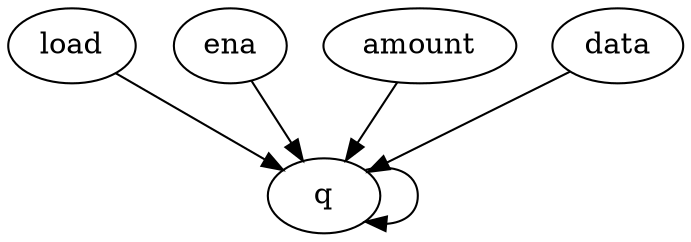 digraph "" {
	load -> q	[weight=5.0];
	ena -> q	[weight=5.0];
	amount -> q	[weight=9.0];
	data -> q	[weight=1.0];
	q -> q	[weight=4.0];
}
